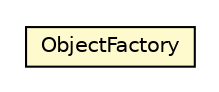 #!/usr/local/bin/dot
#
# Class diagram 
# Generated by UMLGraph version 5.1 (http://www.umlgraph.org/)
#

digraph G {
	edge [fontname="Helvetica",fontsize=10,labelfontname="Helvetica",labelfontsize=10];
	node [fontname="Helvetica",fontsize=10,shape=plaintext];
	nodesep=0.25;
	ranksep=0.5;
	// org.universAAL.middleware.connectors.deploy.karaf.model.ObjectFactory
	c2044518 [label=<<table title="org.universAAL.middleware.connectors.deploy.karaf.model.ObjectFactory" border="0" cellborder="1" cellspacing="0" cellpadding="2" port="p" bgcolor="lemonChiffon" href="./ObjectFactory.html">
		<tr><td><table border="0" cellspacing="0" cellpadding="1">
<tr><td align="center" balign="center"> ObjectFactory </td></tr>
		</table></td></tr>
		</table>>, fontname="Helvetica", fontcolor="black", fontsize=10.0];
}

